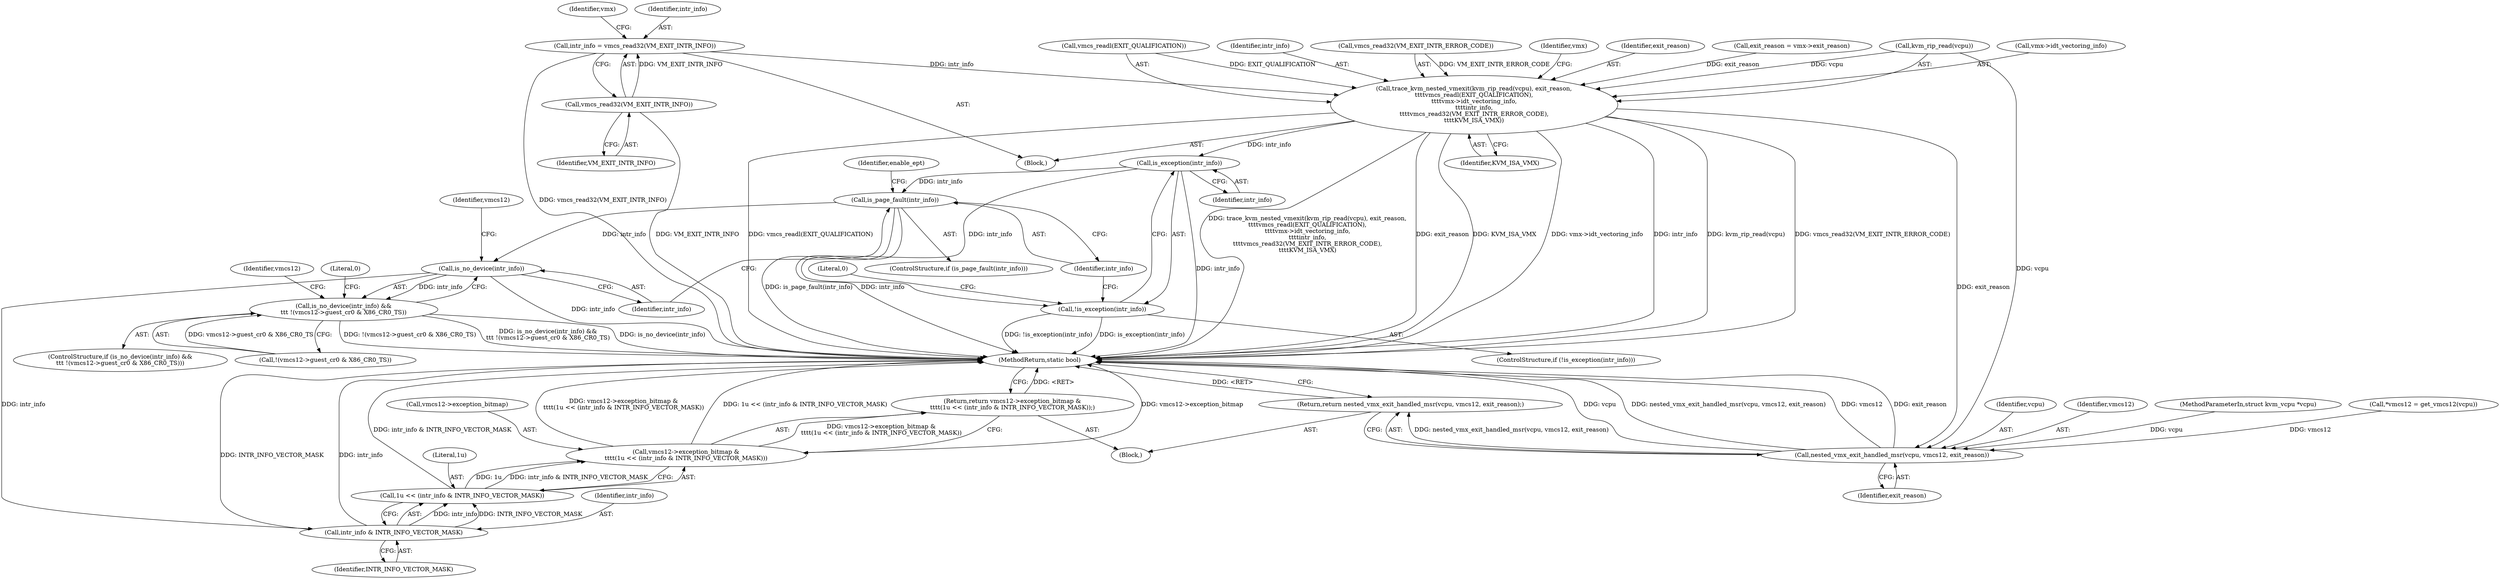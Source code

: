 digraph "0_linux_a642fc305053cc1c6e47e4f4df327895747ab485@API" {
"1000107" [label="(Call,intr_info = vmcs_read32(VM_EXIT_INTR_INFO))"];
"1000109" [label="(Call,vmcs_read32(VM_EXIT_INTR_INFO))"];
"1000127" [label="(Call,trace_kvm_nested_vmexit(kvm_rip_read(vcpu), exit_reason,\n\t\t\t\tvmcs_readl(EXIT_QUALIFICATION),\n\t\t\t\tvmx->idt_vectoring_info,\n\t\t\t\tintr_info,\n\t\t\t\tvmcs_read32(VM_EXIT_INTR_ERROR_CODE),\n\t\t\t\tKVM_ISA_VMX))"];
"1000167" [label="(Call,is_exception(intr_info))"];
"1000166" [label="(Call,!is_exception(intr_info))"];
"1000173" [label="(Call,is_page_fault(intr_info))"];
"1000180" [label="(Call,is_no_device(intr_info))"];
"1000179" [label="(Call,is_no_device(intr_info) &&\n\t\t\t !(vmcs12->guest_cr0 & X86_CR0_TS))"];
"1000197" [label="(Call,intr_info & INTR_INFO_VECTOR_MASK)"];
"1000195" [label="(Call,1u << (intr_info & INTR_INFO_VECTOR_MASK))"];
"1000191" [label="(Call,vmcs12->exception_bitmap &\n\t\t\t\t(1u << (intr_info & INTR_INFO_VECTOR_MASK)))"];
"1000190" [label="(Return,return vmcs12->exception_bitmap &\n\t\t\t\t(1u << (intr_info & INTR_INFO_VECTOR_MASK));)"];
"1000285" [label="(Call,nested_vmx_exit_handled_msr(vcpu, vmcs12, exit_reason))"];
"1000284" [label="(Return,return nested_vmx_exit_handled_msr(vcpu, vmcs12, exit_reason);)"];
"1000165" [label="(ControlStructure,if (!is_exception(intr_info)))"];
"1000191" [label="(Call,vmcs12->exception_bitmap &\n\t\t\t\t(1u << (intr_info & INTR_INFO_VECTOR_MASK)))"];
"1000197" [label="(Call,intr_info & INTR_INFO_VECTOR_MASK)"];
"1000288" [label="(Identifier,exit_reason)"];
"1000139" [label="(Identifier,KVM_ISA_VMX)"];
"1000122" [label="(Call,exit_reason = vmx->exit_reason)"];
"1000176" [label="(Identifier,enable_ept)"];
"1000195" [label="(Call,1u << (intr_info & INTR_INFO_VECTOR_MASK))"];
"1000113" [label="(Identifier,vmx)"];
"1000174" [label="(Identifier,intr_info)"];
"1000179" [label="(Call,is_no_device(intr_info) &&\n\t\t\t !(vmcs12->guest_cr0 & X86_CR0_TS))"];
"1000170" [label="(Literal,0)"];
"1000180" [label="(Call,is_no_device(intr_info))"];
"1000284" [label="(Return,return nested_vmx_exit_handled_msr(vcpu, vmcs12, exit_reason);)"];
"1000166" [label="(Call,!is_exception(intr_info))"];
"1000192" [label="(Call,vmcs12->exception_bitmap)"];
"1000173" [label="(Call,is_page_fault(intr_info))"];
"1000128" [label="(Call,kvm_rip_read(vcpu))"];
"1000107" [label="(Call,intr_info = vmcs_read32(VM_EXIT_INTR_INFO))"];
"1000108" [label="(Identifier,intr_info)"];
"1000286" [label="(Identifier,vcpu)"];
"1000198" [label="(Identifier,intr_info)"];
"1000133" [label="(Call,vmx->idt_vectoring_info)"];
"1000109" [label="(Call,vmcs_read32(VM_EXIT_INTR_INFO))"];
"1000110" [label="(Identifier,VM_EXIT_INTR_INFO)"];
"1000181" [label="(Identifier,intr_info)"];
"1000193" [label="(Identifier,vmcs12)"];
"1000287" [label="(Identifier,vmcs12)"];
"1000131" [label="(Call,vmcs_readl(EXIT_QUALIFICATION))"];
"1000136" [label="(Identifier,intr_info)"];
"1000178" [label="(ControlStructure,if (is_no_device(intr_info) &&\n\t\t\t !(vmcs12->guest_cr0 & X86_CR0_TS)))"];
"1000199" [label="(Identifier,INTR_INFO_VECTOR_MASK)"];
"1000190" [label="(Return,return vmcs12->exception_bitmap &\n\t\t\t\t(1u << (intr_info & INTR_INFO_VECTOR_MASK));)"];
"1000137" [label="(Call,vmcs_read32(VM_EXIT_INTR_ERROR_CODE))"];
"1000167" [label="(Call,is_exception(intr_info))"];
"1000143" [label="(Identifier,vmx)"];
"1000185" [label="(Identifier,vmcs12)"];
"1000105" [label="(Block,)"];
"1000341" [label="(MethodReturn,static bool)"];
"1000130" [label="(Identifier,exit_reason)"];
"1000104" [label="(MethodParameterIn,struct kvm_vcpu *vcpu)"];
"1000285" [label="(Call,nested_vmx_exit_handled_msr(vcpu, vmcs12, exit_reason))"];
"1000196" [label="(Literal,1u)"];
"1000127" [label="(Call,trace_kvm_nested_vmexit(kvm_rip_read(vcpu), exit_reason,\n\t\t\t\tvmcs_readl(EXIT_QUALIFICATION),\n\t\t\t\tvmx->idt_vectoring_info,\n\t\t\t\tintr_info,\n\t\t\t\tvmcs_read32(VM_EXIT_INTR_ERROR_CODE),\n\t\t\t\tKVM_ISA_VMX))"];
"1000189" [label="(Literal,0)"];
"1000168" [label="(Identifier,intr_info)"];
"1000117" [label="(Call,*vmcs12 = get_vmcs12(vcpu))"];
"1000182" [label="(Call,!(vmcs12->guest_cr0 & X86_CR0_TS))"];
"1000172" [label="(ControlStructure,if (is_page_fault(intr_info)))"];
"1000163" [label="(Block,)"];
"1000107" -> "1000105"  [label="AST: "];
"1000107" -> "1000109"  [label="CFG: "];
"1000108" -> "1000107"  [label="AST: "];
"1000109" -> "1000107"  [label="AST: "];
"1000113" -> "1000107"  [label="CFG: "];
"1000107" -> "1000341"  [label="DDG: vmcs_read32(VM_EXIT_INTR_INFO)"];
"1000109" -> "1000107"  [label="DDG: VM_EXIT_INTR_INFO"];
"1000107" -> "1000127"  [label="DDG: intr_info"];
"1000109" -> "1000110"  [label="CFG: "];
"1000110" -> "1000109"  [label="AST: "];
"1000109" -> "1000341"  [label="DDG: VM_EXIT_INTR_INFO"];
"1000127" -> "1000105"  [label="AST: "];
"1000127" -> "1000139"  [label="CFG: "];
"1000128" -> "1000127"  [label="AST: "];
"1000130" -> "1000127"  [label="AST: "];
"1000131" -> "1000127"  [label="AST: "];
"1000133" -> "1000127"  [label="AST: "];
"1000136" -> "1000127"  [label="AST: "];
"1000137" -> "1000127"  [label="AST: "];
"1000139" -> "1000127"  [label="AST: "];
"1000143" -> "1000127"  [label="CFG: "];
"1000127" -> "1000341"  [label="DDG: trace_kvm_nested_vmexit(kvm_rip_read(vcpu), exit_reason,\n\t\t\t\tvmcs_readl(EXIT_QUALIFICATION),\n\t\t\t\tvmx->idt_vectoring_info,\n\t\t\t\tintr_info,\n\t\t\t\tvmcs_read32(VM_EXIT_INTR_ERROR_CODE),\n\t\t\t\tKVM_ISA_VMX)"];
"1000127" -> "1000341"  [label="DDG: exit_reason"];
"1000127" -> "1000341"  [label="DDG: KVM_ISA_VMX"];
"1000127" -> "1000341"  [label="DDG: vmx->idt_vectoring_info"];
"1000127" -> "1000341"  [label="DDG: intr_info"];
"1000127" -> "1000341"  [label="DDG: kvm_rip_read(vcpu)"];
"1000127" -> "1000341"  [label="DDG: vmcs_read32(VM_EXIT_INTR_ERROR_CODE)"];
"1000127" -> "1000341"  [label="DDG: vmcs_readl(EXIT_QUALIFICATION)"];
"1000128" -> "1000127"  [label="DDG: vcpu"];
"1000122" -> "1000127"  [label="DDG: exit_reason"];
"1000131" -> "1000127"  [label="DDG: EXIT_QUALIFICATION"];
"1000137" -> "1000127"  [label="DDG: VM_EXIT_INTR_ERROR_CODE"];
"1000127" -> "1000167"  [label="DDG: intr_info"];
"1000127" -> "1000285"  [label="DDG: exit_reason"];
"1000167" -> "1000166"  [label="AST: "];
"1000167" -> "1000168"  [label="CFG: "];
"1000168" -> "1000167"  [label="AST: "];
"1000166" -> "1000167"  [label="CFG: "];
"1000167" -> "1000341"  [label="DDG: intr_info"];
"1000167" -> "1000166"  [label="DDG: intr_info"];
"1000167" -> "1000173"  [label="DDG: intr_info"];
"1000166" -> "1000165"  [label="AST: "];
"1000170" -> "1000166"  [label="CFG: "];
"1000174" -> "1000166"  [label="CFG: "];
"1000166" -> "1000341"  [label="DDG: !is_exception(intr_info)"];
"1000166" -> "1000341"  [label="DDG: is_exception(intr_info)"];
"1000173" -> "1000172"  [label="AST: "];
"1000173" -> "1000174"  [label="CFG: "];
"1000174" -> "1000173"  [label="AST: "];
"1000176" -> "1000173"  [label="CFG: "];
"1000181" -> "1000173"  [label="CFG: "];
"1000173" -> "1000341"  [label="DDG: is_page_fault(intr_info)"];
"1000173" -> "1000341"  [label="DDG: intr_info"];
"1000173" -> "1000180"  [label="DDG: intr_info"];
"1000180" -> "1000179"  [label="AST: "];
"1000180" -> "1000181"  [label="CFG: "];
"1000181" -> "1000180"  [label="AST: "];
"1000185" -> "1000180"  [label="CFG: "];
"1000179" -> "1000180"  [label="CFG: "];
"1000180" -> "1000341"  [label="DDG: intr_info"];
"1000180" -> "1000179"  [label="DDG: intr_info"];
"1000180" -> "1000197"  [label="DDG: intr_info"];
"1000179" -> "1000178"  [label="AST: "];
"1000179" -> "1000182"  [label="CFG: "];
"1000182" -> "1000179"  [label="AST: "];
"1000189" -> "1000179"  [label="CFG: "];
"1000193" -> "1000179"  [label="CFG: "];
"1000179" -> "1000341"  [label="DDG: !(vmcs12->guest_cr0 & X86_CR0_TS)"];
"1000179" -> "1000341"  [label="DDG: is_no_device(intr_info) &&\n\t\t\t !(vmcs12->guest_cr0 & X86_CR0_TS)"];
"1000179" -> "1000341"  [label="DDG: is_no_device(intr_info)"];
"1000182" -> "1000179"  [label="DDG: vmcs12->guest_cr0 & X86_CR0_TS"];
"1000197" -> "1000195"  [label="AST: "];
"1000197" -> "1000199"  [label="CFG: "];
"1000198" -> "1000197"  [label="AST: "];
"1000199" -> "1000197"  [label="AST: "];
"1000195" -> "1000197"  [label="CFG: "];
"1000197" -> "1000341"  [label="DDG: INTR_INFO_VECTOR_MASK"];
"1000197" -> "1000341"  [label="DDG: intr_info"];
"1000197" -> "1000195"  [label="DDG: intr_info"];
"1000197" -> "1000195"  [label="DDG: INTR_INFO_VECTOR_MASK"];
"1000195" -> "1000191"  [label="AST: "];
"1000196" -> "1000195"  [label="AST: "];
"1000191" -> "1000195"  [label="CFG: "];
"1000195" -> "1000341"  [label="DDG: intr_info & INTR_INFO_VECTOR_MASK"];
"1000195" -> "1000191"  [label="DDG: 1u"];
"1000195" -> "1000191"  [label="DDG: intr_info & INTR_INFO_VECTOR_MASK"];
"1000191" -> "1000190"  [label="AST: "];
"1000192" -> "1000191"  [label="AST: "];
"1000190" -> "1000191"  [label="CFG: "];
"1000191" -> "1000341"  [label="DDG: 1u << (intr_info & INTR_INFO_VECTOR_MASK)"];
"1000191" -> "1000341"  [label="DDG: vmcs12->exception_bitmap &\n\t\t\t\t(1u << (intr_info & INTR_INFO_VECTOR_MASK))"];
"1000191" -> "1000341"  [label="DDG: vmcs12->exception_bitmap"];
"1000191" -> "1000190"  [label="DDG: vmcs12->exception_bitmap &\n\t\t\t\t(1u << (intr_info & INTR_INFO_VECTOR_MASK))"];
"1000190" -> "1000163"  [label="AST: "];
"1000341" -> "1000190"  [label="CFG: "];
"1000190" -> "1000341"  [label="DDG: <RET>"];
"1000285" -> "1000284"  [label="AST: "];
"1000285" -> "1000288"  [label="CFG: "];
"1000286" -> "1000285"  [label="AST: "];
"1000287" -> "1000285"  [label="AST: "];
"1000288" -> "1000285"  [label="AST: "];
"1000284" -> "1000285"  [label="CFG: "];
"1000285" -> "1000341"  [label="DDG: vcpu"];
"1000285" -> "1000341"  [label="DDG: nested_vmx_exit_handled_msr(vcpu, vmcs12, exit_reason)"];
"1000285" -> "1000341"  [label="DDG: vmcs12"];
"1000285" -> "1000341"  [label="DDG: exit_reason"];
"1000285" -> "1000284"  [label="DDG: nested_vmx_exit_handled_msr(vcpu, vmcs12, exit_reason)"];
"1000128" -> "1000285"  [label="DDG: vcpu"];
"1000104" -> "1000285"  [label="DDG: vcpu"];
"1000117" -> "1000285"  [label="DDG: vmcs12"];
"1000284" -> "1000163"  [label="AST: "];
"1000341" -> "1000284"  [label="CFG: "];
"1000284" -> "1000341"  [label="DDG: <RET>"];
}
